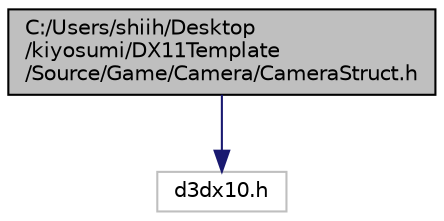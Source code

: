 digraph "C:/Users/shiih/Desktop/kiyosumi/DX11Template/Source/Game/Camera/CameraStruct.h"
{
 // LATEX_PDF_SIZE
  edge [fontname="Helvetica",fontsize="10",labelfontname="Helvetica",labelfontsize="10"];
  node [fontname="Helvetica",fontsize="10",shape=record];
  Node1 [label="C:/Users/shiih/Desktop\l/kiyosumi/DX11Template\l/Source/Game/Camera/CameraStruct.h",height=0.2,width=0.4,color="black", fillcolor="grey75", style="filled", fontcolor="black",tooltip="camera系の構造体"];
  Node1 -> Node2 [color="midnightblue",fontsize="10",style="solid",fontname="Helvetica"];
  Node2 [label="d3dx10.h",height=0.2,width=0.4,color="grey75", fillcolor="white", style="filled",tooltip=" "];
}
